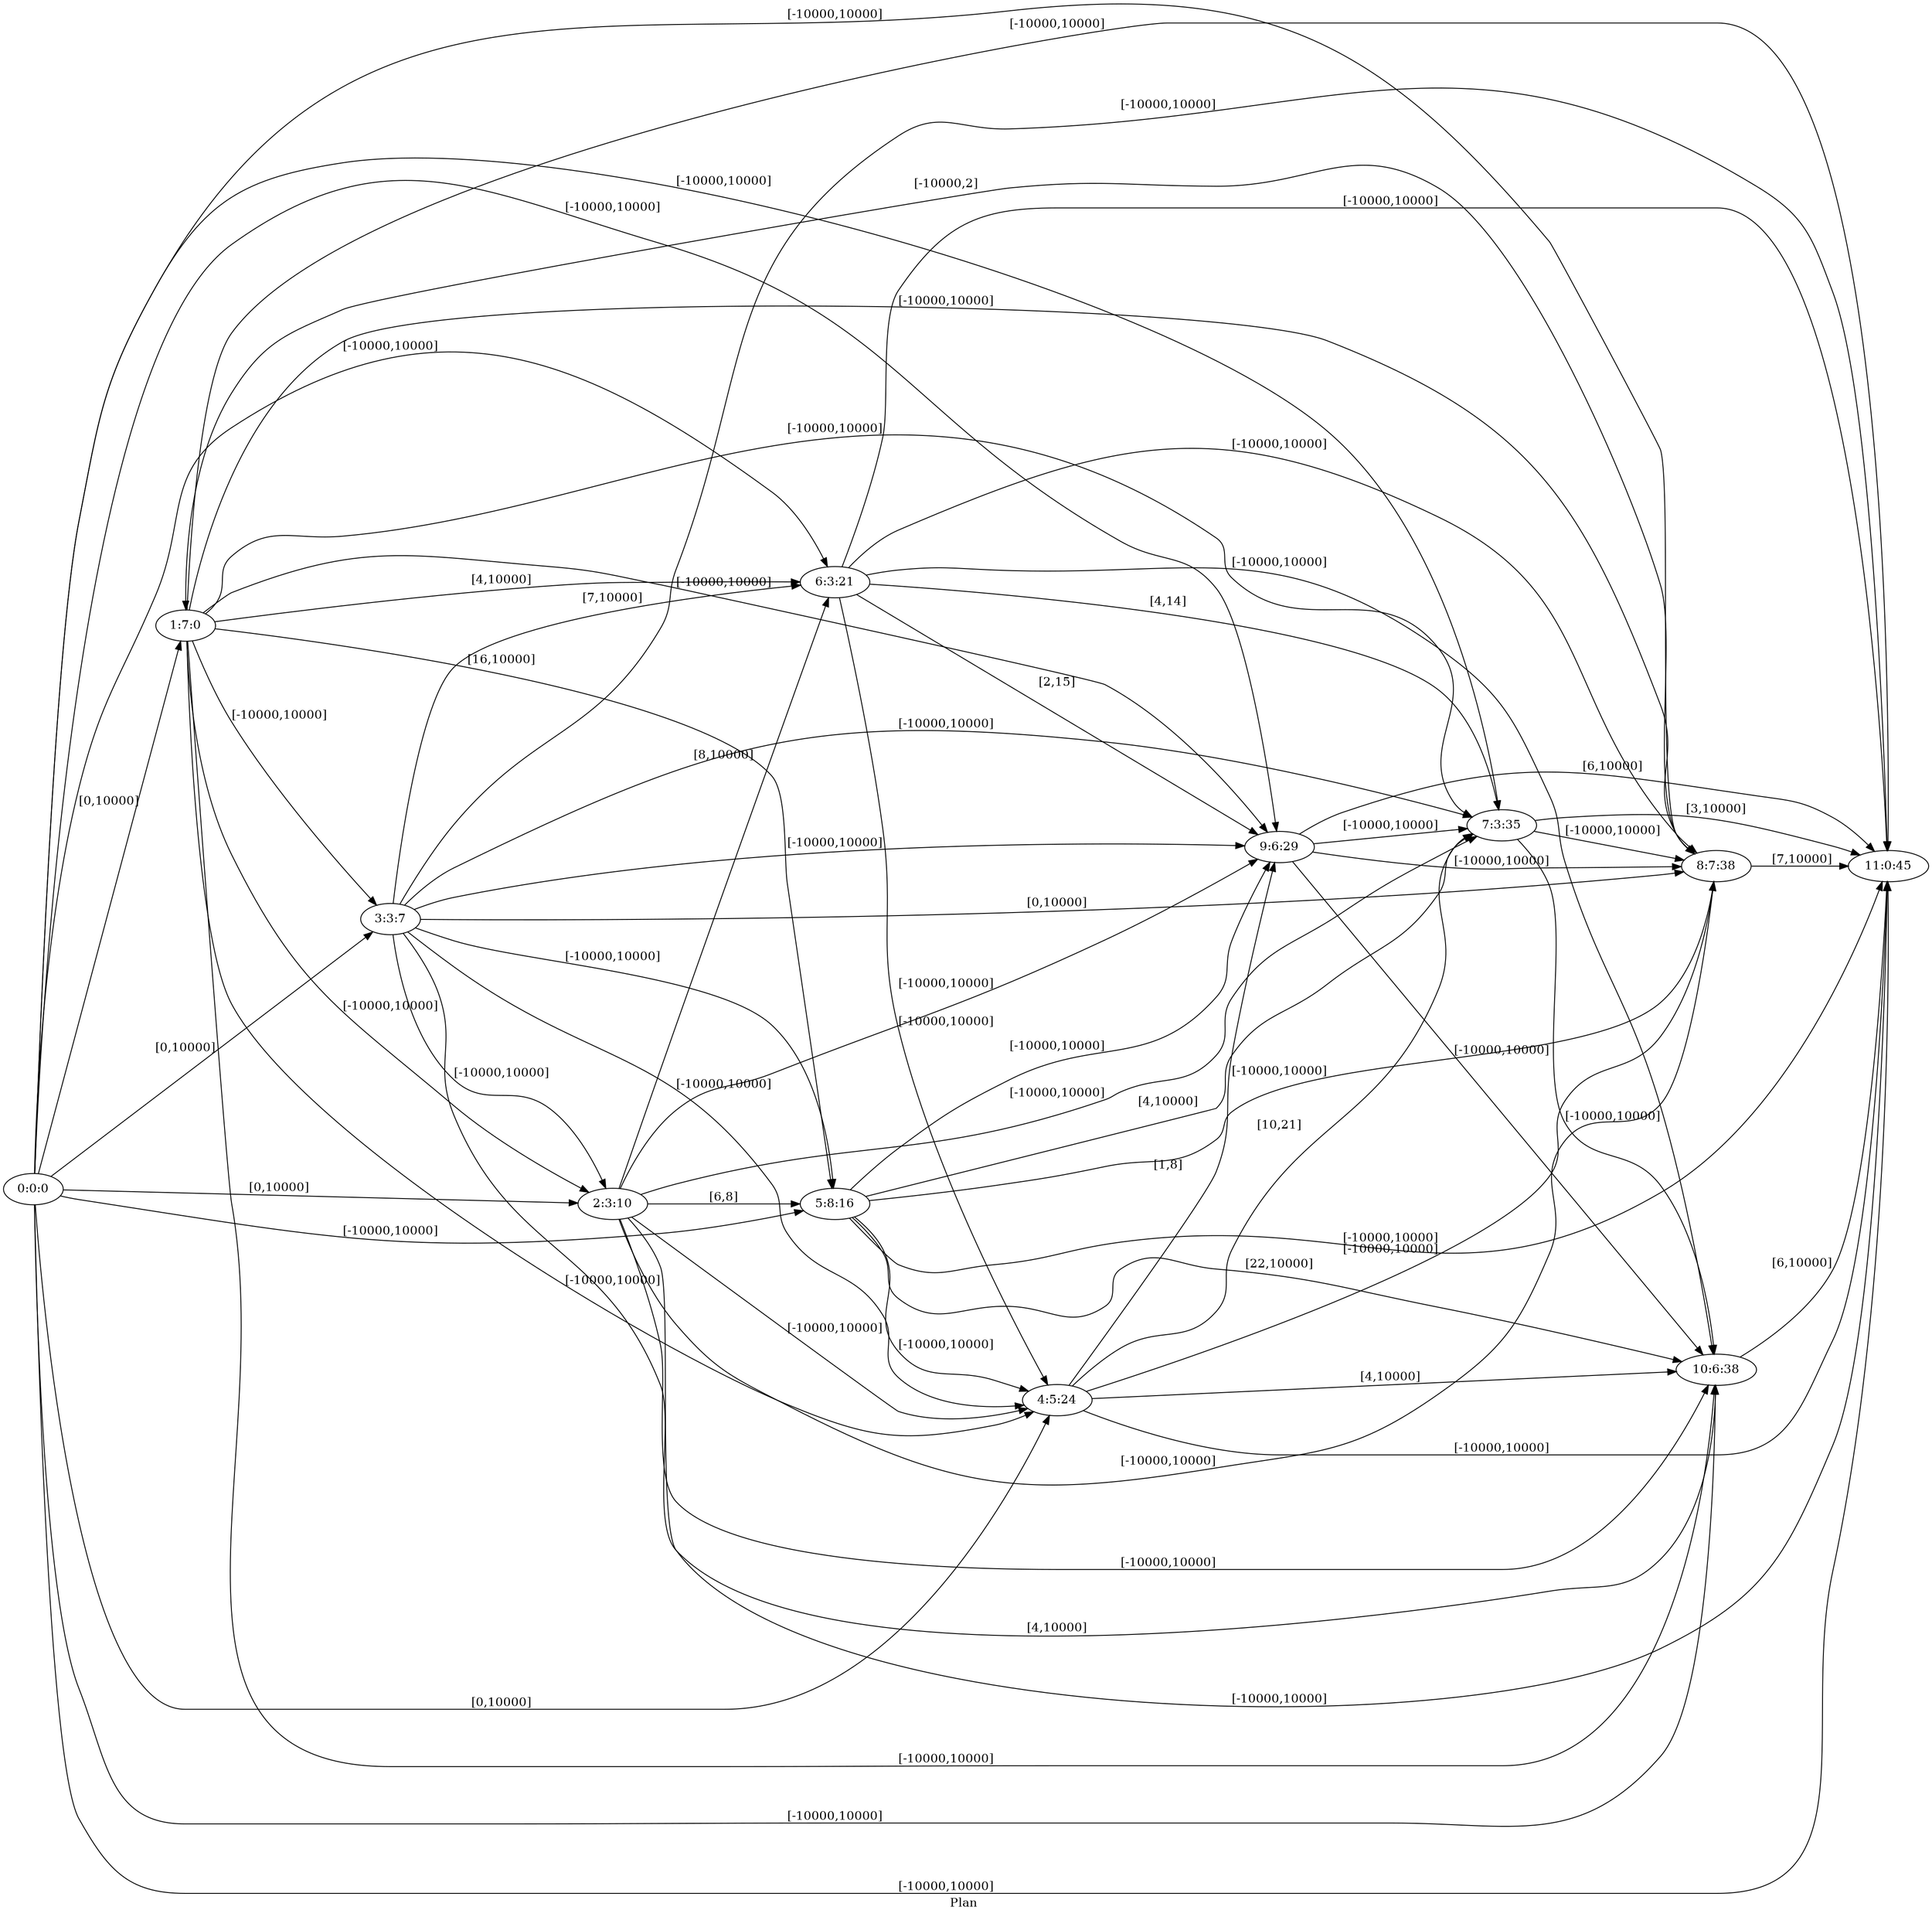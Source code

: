 digraph G {
 rankdir = LR;
 nodesep = .45; 
 size = 30;
label="Plan ";
 fldt = 0.662351;
"0:0:0"->"1:7:0"[ label = "[0,10000]"];
"0:0:0"->"2:3:10"[ label = "[0,10000]"];
"0:0:0"->"3:3:7"[ label = "[0,10000]"];
"0:0:0"->"4:5:24"[ label = "[0,10000]"];
"0:0:0"->"5:8:16"[ label = "[-10000,10000]"];
"0:0:0"->"6:3:21"[ label = "[-10000,10000]"];
"0:0:0"->"7:3:35"[ label = "[-10000,10000]"];
"0:0:0"->"8:7:38"[ label = "[-10000,10000]"];
"0:0:0"->"9:6:29"[ label = "[-10000,10000]"];
"0:0:0"->"10:6:38"[ label = "[-10000,10000]"];
"0:0:0"->"11:0:45"[ label = "[-10000,10000]"];
"1:7:0"->"2:3:10"[ label = "[-10000,10000]"];
"1:7:0"->"3:3:7"[ label = "[-10000,10000]"];
"1:7:0"->"4:5:24"[ label = "[-10000,10000]"];
"1:7:0"->"5:8:16"[ label = "[16,10000]"];
"1:7:0"->"6:3:21"[ label = "[4,10000]"];
"1:7:0"->"7:3:35"[ label = "[-10000,10000]"];
"1:7:0"->"8:7:38"[ label = "[-10000,10000]"];
"1:7:0"->"9:6:29"[ label = "[-10000,10000]"];
"1:7:0"->"10:6:38"[ label = "[-10000,10000]"];
"1:7:0"->"11:0:45"[ label = "[-10000,10000]"];
"2:3:10"->"4:5:24"[ label = "[-10000,10000]"];
"2:3:10"->"5:8:16"[ label = "[6,8]"];
"2:3:10"->"6:3:21"[ label = "[8,10000]"];
"2:3:10"->"7:3:35"[ label = "[-10000,10000]"];
"2:3:10"->"8:7:38"[ label = "[-10000,10000]"];
"2:3:10"->"9:6:29"[ label = "[-10000,10000]"];
"2:3:10"->"10:6:38"[ label = "[-10000,10000]"];
"2:3:10"->"11:0:45"[ label = "[-10000,10000]"];
"3:3:7"->"2:3:10"[ label = "[-10000,10000]"];
"3:3:7"->"4:5:24"[ label = "[-10000,10000]"];
"3:3:7"->"5:8:16"[ label = "[-10000,10000]"];
"3:3:7"->"6:3:21"[ label = "[7,10000]"];
"3:3:7"->"7:3:35"[ label = "[-10000,10000]"];
"3:3:7"->"8:7:38"[ label = "[0,10000]"];
"3:3:7"->"9:6:29"[ label = "[-10000,10000]"];
"3:3:7"->"10:6:38"[ label = "[4,10000]"];
"3:3:7"->"11:0:45"[ label = "[-10000,10000]"];
"4:5:24"->"7:3:35"[ label = "[10,21]"];
"4:5:24"->"8:7:38"[ label = "[-10000,10000]"];
"4:5:24"->"9:6:29"[ label = "[1,8]"];
"4:5:24"->"10:6:38"[ label = "[4,10000]"];
"4:5:24"->"11:0:45"[ label = "[-10000,10000]"];
"5:8:16"->"4:5:24"[ label = "[-10000,10000]"];
"5:8:16"->"7:3:35"[ label = "[4,10000]"];
"5:8:16"->"8:7:38"[ label = "[-10000,10000]"];
"5:8:16"->"9:6:29"[ label = "[-10000,10000]"];
"5:8:16"->"10:6:38"[ label = "[22,10000]"];
"5:8:16"->"11:0:45"[ label = "[-10000,10000]"];
"6:3:21"->"4:5:24"[ label = "[-10000,10000]"];
"6:3:21"->"7:3:35"[ label = "[4,14]"];
"6:3:21"->"8:7:38"[ label = "[-10000,10000]"];
"6:3:21"->"9:6:29"[ label = "[2,15]"];
"6:3:21"->"10:6:38"[ label = "[-10000,10000]"];
"6:3:21"->"11:0:45"[ label = "[-10000,10000]"];
"7:3:35"->"8:7:38"[ label = "[-10000,10000]"];
"7:3:35"->"10:6:38"[ label = "[-10000,10000]"];
"7:3:35"->"11:0:45"[ label = "[3,10000]"];
"8:7:38"->"1:7:0"[ label = "[-10000,2]"];
"8:7:38"->"11:0:45"[ label = "[7,10000]"];
"9:6:29"->"7:3:35"[ label = "[-10000,10000]"];
"9:6:29"->"8:7:38"[ label = "[-10000,10000]"];
"9:6:29"->"10:6:38"[ label = "[-10000,10000]"];
"9:6:29"->"11:0:45"[ label = "[6,10000]"];
"10:6:38"->"11:0:45"[ label = "[6,10000]"];
}
